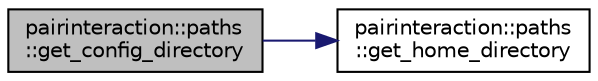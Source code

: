 digraph "pairinteraction::paths::get_config_directory"
{
 // INTERACTIVE_SVG=YES
 // LATEX_PDF_SIZE
  bgcolor="transparent";
  edge [fontname="Helvetica",fontsize="10",labelfontname="Helvetica",labelfontsize="10"];
  node [fontname="Helvetica",fontsize="10",shape=record];
  rankdir="LR";
  Node1 [label="pairinteraction::paths\l::get_config_directory",height=0.2,width=0.4,color="black", fillcolor="grey75", style="filled", fontcolor="black",tooltip=" "];
  Node1 -> Node2 [color="midnightblue",fontsize="10",style="solid",fontname="Helvetica"];
  Node2 [label="pairinteraction::paths\l::get_home_directory",height=0.2,width=0.4,color="black",URL="$namespacepairinteraction_1_1paths.html#a21b73699815122688ba93d3e9edbdd8e",tooltip=" "];
}
